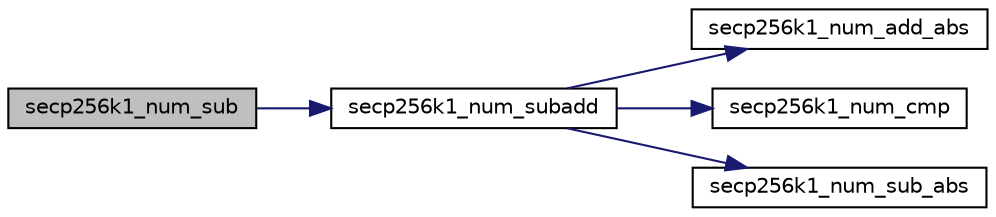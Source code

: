 digraph "secp256k1_num_sub"
{
  edge [fontname="Helvetica",fontsize="10",labelfontname="Helvetica",labelfontsize="10"];
  node [fontname="Helvetica",fontsize="10",shape=record];
  rankdir="LR";
  Node44 [label="secp256k1_num_sub",height=0.2,width=0.4,color="black", fillcolor="grey75", style="filled", fontcolor="black"];
  Node44 -> Node45 [color="midnightblue",fontsize="10",style="solid",fontname="Helvetica"];
  Node45 [label="secp256k1_num_subadd",height=0.2,width=0.4,color="black", fillcolor="white", style="filled",URL="$d2/da2/num__gmp__impl_8h.html#ade08e33c2964e9b6e5ca7160363b21df"];
  Node45 -> Node46 [color="midnightblue",fontsize="10",style="solid",fontname="Helvetica"];
  Node46 [label="secp256k1_num_add_abs",height=0.2,width=0.4,color="black", fillcolor="white", style="filled",URL="$d2/da2/num__gmp__impl_8h.html#a3f041b2b8c554b6cbd276467e5b8351e"];
  Node45 -> Node47 [color="midnightblue",fontsize="10",style="solid",fontname="Helvetica"];
  Node47 [label="secp256k1_num_cmp",height=0.2,width=0.4,color="black", fillcolor="white", style="filled",URL="$d2/da2/num__gmp__impl_8h.html#a2ede1c020471b52d634890089c5374be"];
  Node45 -> Node48 [color="midnightblue",fontsize="10",style="solid",fontname="Helvetica"];
  Node48 [label="secp256k1_num_sub_abs",height=0.2,width=0.4,color="black", fillcolor="white", style="filled",URL="$d2/da2/num__gmp__impl_8h.html#ab91615231aec0531471a43b9390421c1"];
}
